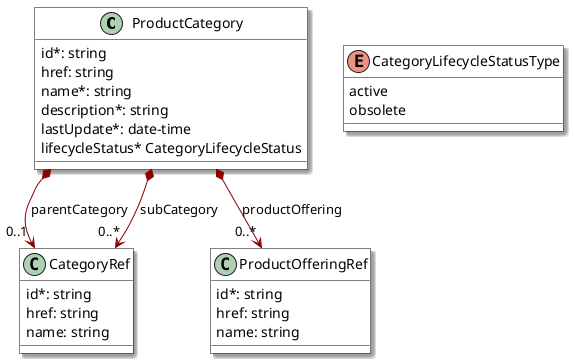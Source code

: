 @startuml
skinparam {
    ClassBackgroundColor White
    ClassBorderColor Black
    shadowing true
    RoundCorner 0
    LineColor DarkRed
    ArrowColor DarkRed
    ArrowThickness 1
}


class ProductCategory {

    id*: string
    href: string
    name*: string
    description*: string
    lastUpdate*: date-time
    lifecycleStatus* CategoryLifecycleStatus
}



class CategoryRef {

    id*: string
    href: string
    name: string
}

class ProductOfferingRef {

    id*: string
    href: string
    name: string
}

ProductCategory *-->"0..1" CategoryRef : parentCategory
ProductCategory *-->"0..*" CategoryRef : subCategory
ProductCategory *-->"0..*" ProductOfferingRef : productOffering

enum CategoryLifecycleStatusType {

    active
    obsolete
}

@enduml
